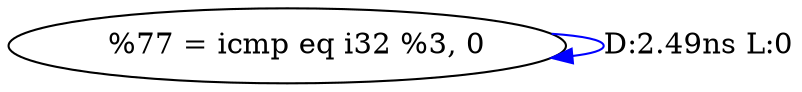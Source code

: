 digraph {
Node0x3cf5a10[label="  %77 = icmp eq i32 %3, 0"];
Node0x3cf5a10 -> Node0x3cf5a10[label="D:2.49ns L:0",color=blue];
}
